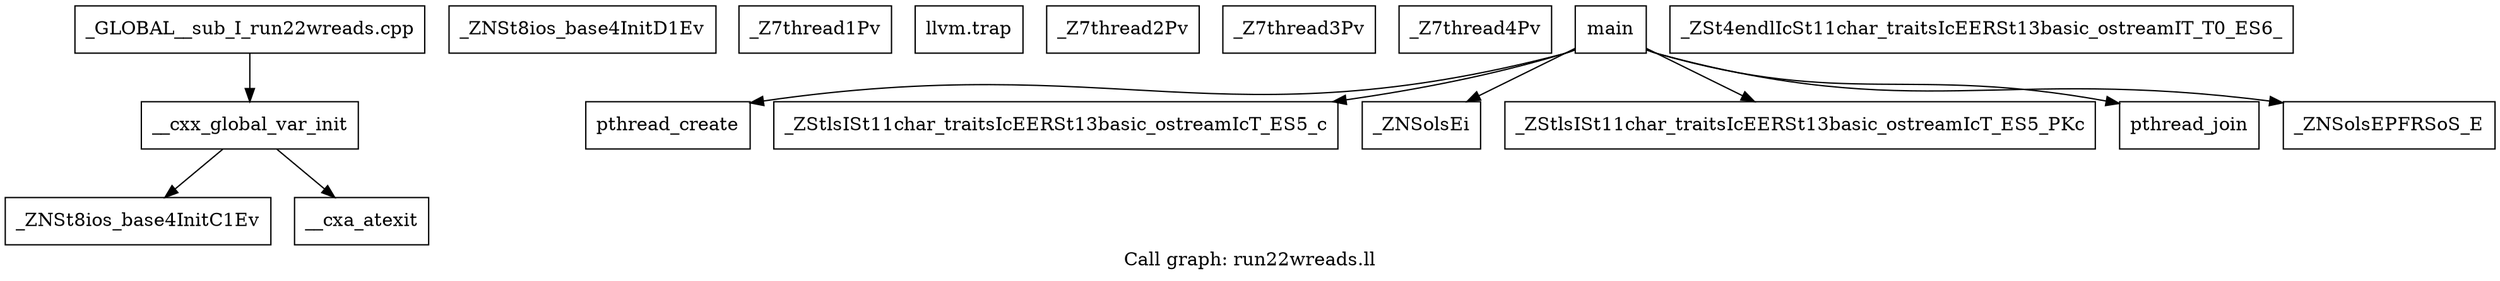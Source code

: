 digraph "Call graph: run22wreads.ll" {
	label="Call graph: run22wreads.ll";

	Node0x555f45ac2d10 [shape=record,label="{_GLOBAL__sub_I_run22wreads.cpp}"];
	Node0x555f45ac2d10 -> Node0x555f45ac1260;
	Node0x555f45ac1260 [shape=record,label="{__cxx_global_var_init}"];
	Node0x555f45ac1260 -> Node0x555f45ac12e0;
	Node0x555f45ac1260 -> Node0x555f45ac17a0;
	Node0x555f45ac12e0 [shape=record,label="{_ZNSt8ios_base4InitC1Ev}"];
	Node0x555f45ac18b0 [shape=record,label="{_ZNSt8ios_base4InitD1Ev}"];
	Node0x555f45ac17a0 [shape=record,label="{__cxa_atexit}"];
	Node0x555f45ac19c0 [shape=record,label="{_Z7thread1Pv}"];
	Node0x555f45ac1a40 [shape=record,label="{llvm.trap}"];
	Node0x555f45ac1c10 [shape=record,label="{_Z7thread2Pv}"];
	Node0x555f45ac1c90 [shape=record,label="{_Z7thread3Pv}"];
	Node0x555f45ac1d10 [shape=record,label="{_Z7thread4Pv}"];
	Node0x555f45ac1d90 [shape=record,label="{main}"];
	Node0x555f45ac1d90 -> Node0x555f45ac20a0;
	Node0x555f45ac1d90 -> Node0x555f45ac2af0;
	Node0x555f45ac1d90 -> Node0x555f45ac2560;
	Node0x555f45ac1d90 -> Node0x555f45ac21d0;
	Node0x555f45ac1d90 -> Node0x555f45ac2150;
	Node0x555f45ac1d90 -> Node0x555f45ac24e0;
	Node0x555f45ac20a0 [shape=record,label="{pthread_create}"];
	Node0x555f45ac2150 [shape=record,label="{pthread_join}"];
	Node0x555f45ac21d0 [shape=record,label="{_ZStlsISt11char_traitsIcEERSt13basic_ostreamIcT_ES5_PKc}"];
	Node0x555f45ac2c00 [shape=record,label="{_ZSt4endlIcSt11char_traitsIcEERSt13basic_ostreamIT_T0_ES6_}"];
	Node0x555f45ac24e0 [shape=record,label="{_ZNSolsEPFRSoS_E}"];
	Node0x555f45ac2560 [shape=record,label="{_ZNSolsEi}"];
	Node0x555f45ac2af0 [shape=record,label="{_ZStlsISt11char_traitsIcEERSt13basic_ostreamIcT_ES5_c}"];
}
